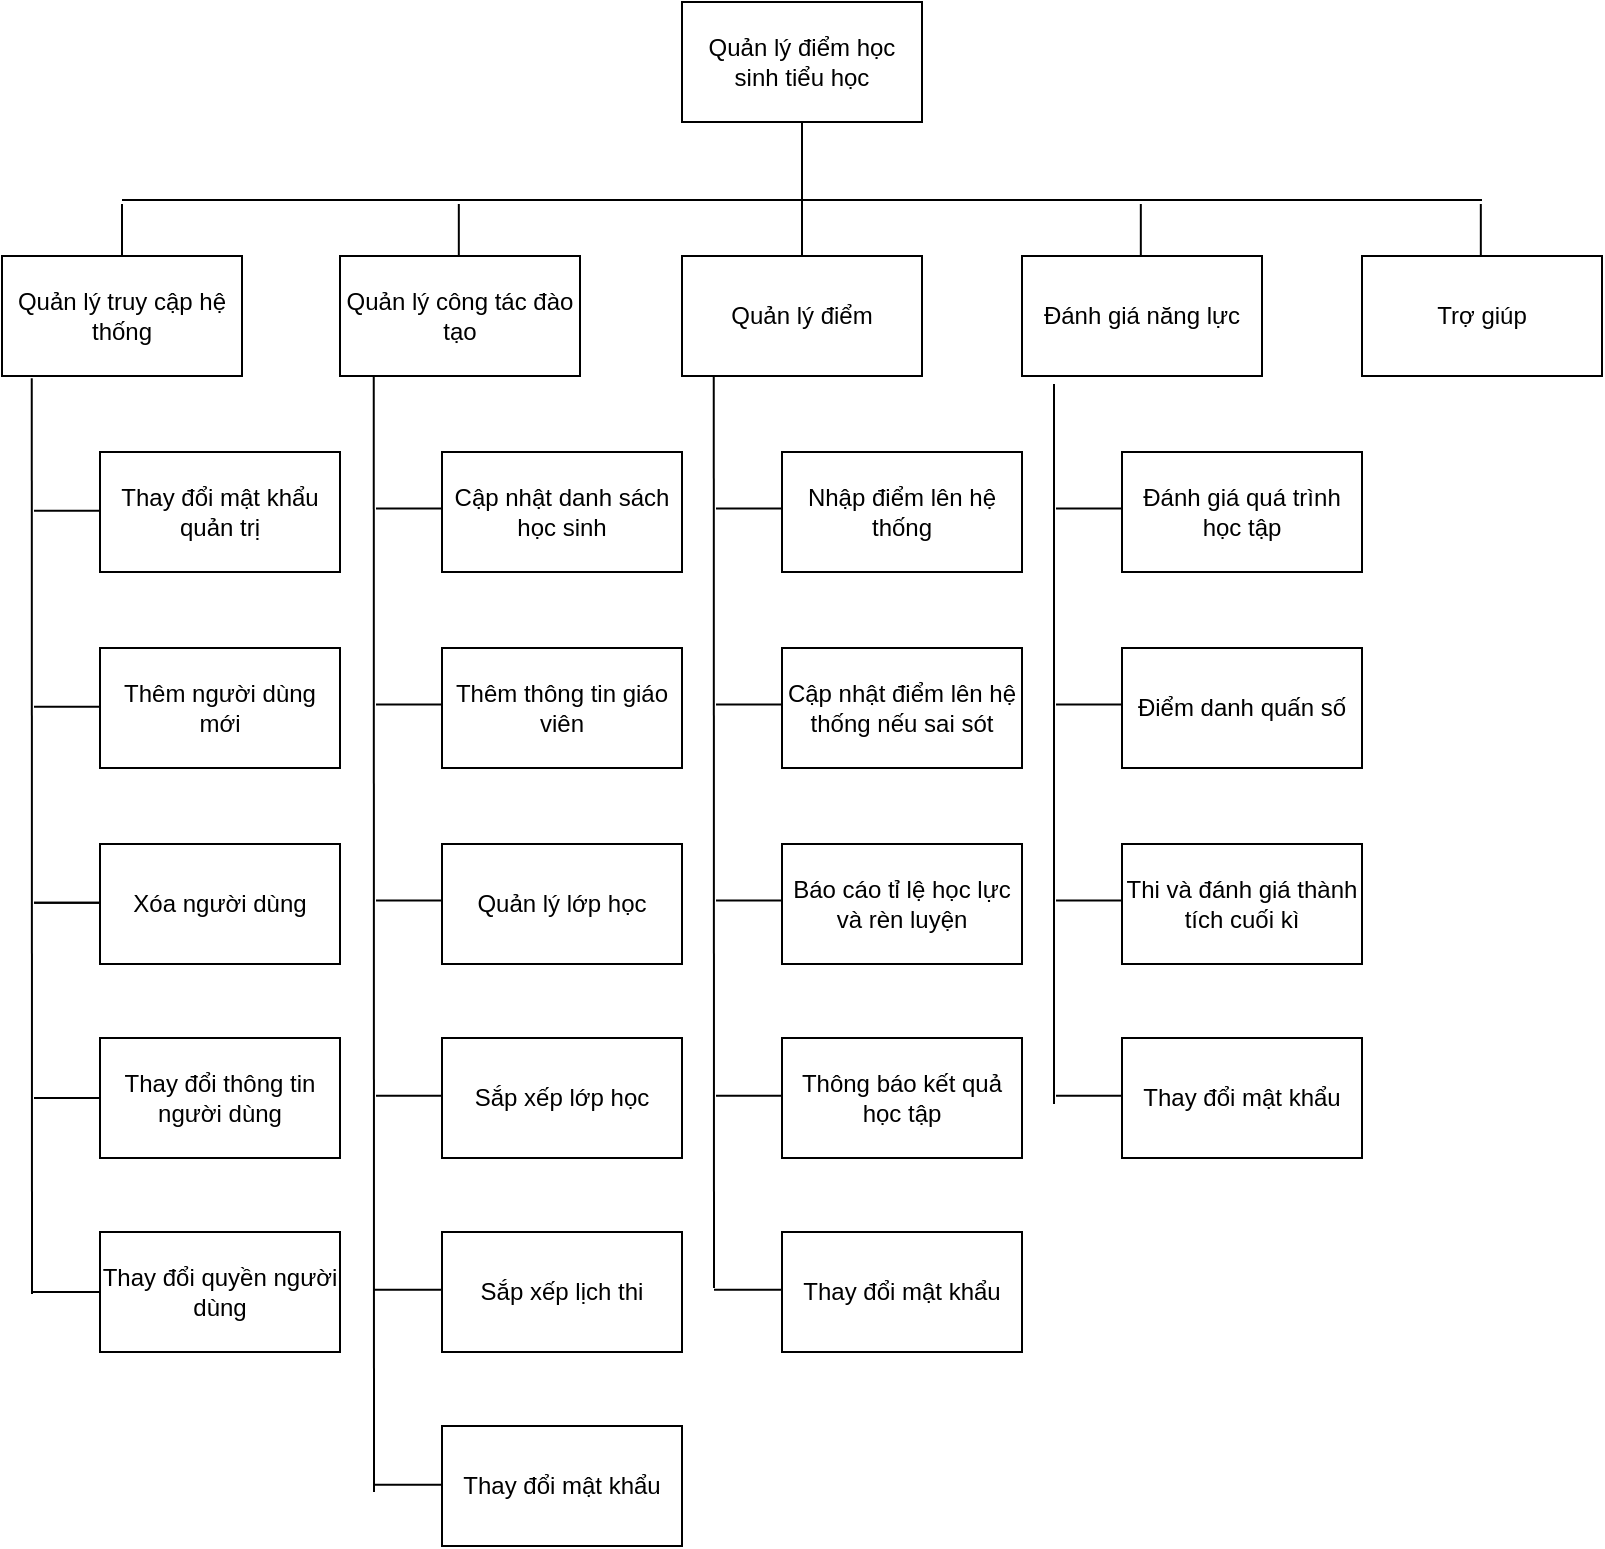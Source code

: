 <mxfile version="14.6.5" type="github">
  <diagram id="7ANIOUn_krvU9Xedr7yc" name="Page-1">
    <mxGraphModel dx="968" dy="539" grid="0" gridSize="10" guides="1" tooltips="1" connect="1" arrows="1" fold="1" page="1" pageScale="1" pageWidth="850" pageHeight="1100" background="#ffffff" math="0" shadow="0">
      <root>
        <mxCell id="0" />
        <mxCell id="1" parent="0" />
        <mxCell id="ftb0WjT8zHPhlksNMME--1" value="Quản lý điểm học sinh tiểu học" style="rounded=0;whiteSpace=wrap;html=1;" parent="1" vertex="1">
          <mxGeometry x="365" y="46" width="120" height="60" as="geometry" />
        </mxCell>
        <mxCell id="ftb0WjT8zHPhlksNMME--2" value="Quản lý truy cập hệ thống" style="rounded=0;whiteSpace=wrap;html=1;" parent="1" vertex="1">
          <mxGeometry x="25" y="173" width="120" height="60" as="geometry" />
        </mxCell>
        <mxCell id="ftb0WjT8zHPhlksNMME--3" value="Quản lý công tác đào tạo" style="rounded=0;whiteSpace=wrap;html=1;" parent="1" vertex="1">
          <mxGeometry x="194" y="173" width="120" height="60" as="geometry" />
        </mxCell>
        <mxCell id="ftb0WjT8zHPhlksNMME--4" value="Quản lý điểm" style="rounded=0;whiteSpace=wrap;html=1;" parent="1" vertex="1">
          <mxGeometry x="365" y="173" width="120" height="60" as="geometry" />
        </mxCell>
        <mxCell id="ftb0WjT8zHPhlksNMME--5" value="Đánh giá năng lực" style="rounded=0;whiteSpace=wrap;html=1;" parent="1" vertex="1">
          <mxGeometry x="535" y="173" width="120" height="60" as="geometry" />
        </mxCell>
        <mxCell id="ftb0WjT8zHPhlksNMME--6" value="Trợ giúp" style="rounded=0;whiteSpace=wrap;html=1;" parent="1" vertex="1">
          <mxGeometry x="705" y="173" width="120" height="60" as="geometry" />
        </mxCell>
        <mxCell id="ftb0WjT8zHPhlksNMME--7" value="Thay đổi mật khẩu quản trị" style="rounded=0;whiteSpace=wrap;html=1;" parent="1" vertex="1">
          <mxGeometry x="74" y="271" width="120" height="60" as="geometry" />
        </mxCell>
        <mxCell id="ftb0WjT8zHPhlksNMME--8" value="Thêm người dùng mới" style="rounded=0;whiteSpace=wrap;html=1;" parent="1" vertex="1">
          <mxGeometry x="74" y="369" width="120" height="60" as="geometry" />
        </mxCell>
        <mxCell id="ftb0WjT8zHPhlksNMME--9" value="Xóa người dùng" style="rounded=0;whiteSpace=wrap;html=1;" parent="1" vertex="1">
          <mxGeometry x="74" y="467" width="120" height="60" as="geometry" />
        </mxCell>
        <mxCell id="ftb0WjT8zHPhlksNMME--10" value="Thay đổi thông tin người dùng" style="rounded=0;whiteSpace=wrap;html=1;" parent="1" vertex="1">
          <mxGeometry x="74" y="564" width="120" height="60" as="geometry" />
        </mxCell>
        <mxCell id="ftb0WjT8zHPhlksNMME--11" value="Thay đổi quyền người dùng" style="rounded=0;whiteSpace=wrap;html=1;" parent="1" vertex="1">
          <mxGeometry x="74" y="661" width="120" height="60" as="geometry" />
        </mxCell>
        <mxCell id="ftb0WjT8zHPhlksNMME--12" value="" style="endArrow=none;html=1;entryX=0.5;entryY=1;entryDx=0;entryDy=0;exitX=0.5;exitY=0;exitDx=0;exitDy=0;" parent="1" source="ftb0WjT8zHPhlksNMME--4" target="ftb0WjT8zHPhlksNMME--1" edge="1">
          <mxGeometry width="50" height="50" relative="1" as="geometry">
            <mxPoint x="412" y="369" as="sourcePoint" />
            <mxPoint x="462" y="319" as="targetPoint" />
          </mxGeometry>
        </mxCell>
        <mxCell id="ftb0WjT8zHPhlksNMME--17" value="" style="endArrow=none;html=1;entryX=0.124;entryY=1.019;entryDx=0;entryDy=0;entryPerimeter=0;" parent="1" target="ftb0WjT8zHPhlksNMME--2" edge="1">
          <mxGeometry width="50" height="50" relative="1" as="geometry">
            <mxPoint x="40" y="692" as="sourcePoint" />
            <mxPoint x="462" y="444" as="targetPoint" />
          </mxGeometry>
        </mxCell>
        <mxCell id="ftb0WjT8zHPhlksNMME--18" value="" style="endArrow=none;html=1;exitX=0;exitY=0.5;exitDx=0;exitDy=0;" parent="1" source="ftb0WjT8zHPhlksNMME--11" edge="1">
          <mxGeometry width="50" height="50" relative="1" as="geometry">
            <mxPoint x="412" y="619" as="sourcePoint" />
            <mxPoint x="40" y="691" as="targetPoint" />
          </mxGeometry>
        </mxCell>
        <mxCell id="ftb0WjT8zHPhlksNMME--19" value="" style="endArrow=none;html=1;exitX=0;exitY=0.5;exitDx=0;exitDy=0;" parent="1" source="ftb0WjT8zHPhlksNMME--10" edge="1">
          <mxGeometry width="50" height="50" relative="1" as="geometry">
            <mxPoint x="412" y="619" as="sourcePoint" />
            <mxPoint x="41" y="594" as="targetPoint" />
          </mxGeometry>
        </mxCell>
        <mxCell id="ftb0WjT8zHPhlksNMME--20" value="" style="endArrow=none;html=1;exitX=0;exitY=0.5;exitDx=0;exitDy=0;" parent="1" edge="1">
          <mxGeometry width="50" height="50" relative="1" as="geometry">
            <mxPoint x="74" y="496.41" as="sourcePoint" />
            <mxPoint x="41" y="496.41" as="targetPoint" />
          </mxGeometry>
        </mxCell>
        <mxCell id="ftb0WjT8zHPhlksNMME--21" value="" style="endArrow=none;html=1;exitX=0;exitY=0.5;exitDx=0;exitDy=0;" parent="1" edge="1">
          <mxGeometry width="50" height="50" relative="1" as="geometry">
            <mxPoint x="74" y="496.41" as="sourcePoint" />
            <mxPoint x="41" y="496.41" as="targetPoint" />
          </mxGeometry>
        </mxCell>
        <mxCell id="ftb0WjT8zHPhlksNMME--22" value="" style="endArrow=none;html=1;exitX=0;exitY=0.5;exitDx=0;exitDy=0;" parent="1" edge="1">
          <mxGeometry width="50" height="50" relative="1" as="geometry">
            <mxPoint x="74" y="398.41" as="sourcePoint" />
            <mxPoint x="41" y="398.41" as="targetPoint" />
          </mxGeometry>
        </mxCell>
        <mxCell id="ftb0WjT8zHPhlksNMME--23" value="" style="endArrow=none;html=1;exitX=0;exitY=0.5;exitDx=0;exitDy=0;" parent="1" edge="1">
          <mxGeometry width="50" height="50" relative="1" as="geometry">
            <mxPoint x="74" y="300.41" as="sourcePoint" />
            <mxPoint x="41" y="300.41" as="targetPoint" />
          </mxGeometry>
        </mxCell>
        <mxCell id="ftb0WjT8zHPhlksNMME--24" value="" style="endArrow=none;html=1;" parent="1" edge="1">
          <mxGeometry width="50" height="50" relative="1" as="geometry">
            <mxPoint x="85" y="145" as="sourcePoint" />
            <mxPoint x="765" y="145" as="targetPoint" />
          </mxGeometry>
        </mxCell>
        <mxCell id="ftb0WjT8zHPhlksNMME--25" value="" style="endArrow=none;html=1;exitX=0.5;exitY=0;exitDx=0;exitDy=0;" parent="1" source="ftb0WjT8zHPhlksNMME--2" edge="1">
          <mxGeometry width="50" height="50" relative="1" as="geometry">
            <mxPoint x="412" y="307" as="sourcePoint" />
            <mxPoint x="85" y="147" as="targetPoint" />
          </mxGeometry>
        </mxCell>
        <mxCell id="ftb0WjT8zHPhlksNMME--26" value="" style="endArrow=none;html=1;exitX=0.5;exitY=0;exitDx=0;exitDy=0;" parent="1" edge="1">
          <mxGeometry width="50" height="50" relative="1" as="geometry">
            <mxPoint x="253.41" y="173" as="sourcePoint" />
            <mxPoint x="253.41" y="147.0" as="targetPoint" />
          </mxGeometry>
        </mxCell>
        <mxCell id="ftb0WjT8zHPhlksNMME--27" value="" style="endArrow=none;html=1;exitX=0.5;exitY=0;exitDx=0;exitDy=0;" parent="1" edge="1">
          <mxGeometry width="50" height="50" relative="1" as="geometry">
            <mxPoint x="594.41" y="173" as="sourcePoint" />
            <mxPoint x="594.41" y="147.0" as="targetPoint" />
          </mxGeometry>
        </mxCell>
        <mxCell id="ftb0WjT8zHPhlksNMME--28" value="" style="endArrow=none;html=1;exitX=0.5;exitY=0;exitDx=0;exitDy=0;" parent="1" edge="1">
          <mxGeometry width="50" height="50" relative="1" as="geometry">
            <mxPoint x="764.41" y="173" as="sourcePoint" />
            <mxPoint x="764.41" y="147.0" as="targetPoint" />
          </mxGeometry>
        </mxCell>
        <mxCell id="ftb0WjT8zHPhlksNMME--29" value="Cập nhật danh sách học sinh" style="rounded=0;whiteSpace=wrap;html=1;" parent="1" vertex="1">
          <mxGeometry x="245" y="271" width="120" height="60" as="geometry" />
        </mxCell>
        <mxCell id="ftb0WjT8zHPhlksNMME--30" value="Thêm thông tin giáo viên" style="rounded=0;whiteSpace=wrap;html=1;" parent="1" vertex="1">
          <mxGeometry x="245" y="369" width="120" height="60" as="geometry" />
        </mxCell>
        <mxCell id="ftb0WjT8zHPhlksNMME--31" value="Quản lý lớp học" style="rounded=0;whiteSpace=wrap;html=1;" parent="1" vertex="1">
          <mxGeometry x="245" y="467" width="120" height="60" as="geometry" />
        </mxCell>
        <mxCell id="ftb0WjT8zHPhlksNMME--32" value="Sắp xếp lớp học" style="rounded=0;whiteSpace=wrap;html=1;" parent="1" vertex="1">
          <mxGeometry x="245" y="564" width="120" height="60" as="geometry" />
        </mxCell>
        <mxCell id="ftb0WjT8zHPhlksNMME--33" value="Sắp xếp lịch thi" style="rounded=0;whiteSpace=wrap;html=1;" parent="1" vertex="1">
          <mxGeometry x="245" y="661" width="120" height="60" as="geometry" />
        </mxCell>
        <mxCell id="ftb0WjT8zHPhlksNMME--34" value="Thay đổi mật khẩu" style="rounded=0;whiteSpace=wrap;html=1;" parent="1" vertex="1">
          <mxGeometry x="245" y="758" width="120" height="60" as="geometry" />
        </mxCell>
        <mxCell id="ftb0WjT8zHPhlksNMME--35" value="Nhập điểm lên hệ thống" style="rounded=0;whiteSpace=wrap;html=1;" parent="1" vertex="1">
          <mxGeometry x="415" y="271" width="120" height="60" as="geometry" />
        </mxCell>
        <mxCell id="ftb0WjT8zHPhlksNMME--36" value="Cập nhật điểm lên hệ thống nếu sai sót" style="rounded=0;whiteSpace=wrap;html=1;" parent="1" vertex="1">
          <mxGeometry x="415" y="369" width="120" height="60" as="geometry" />
        </mxCell>
        <mxCell id="ftb0WjT8zHPhlksNMME--37" value="Báo cáo tỉ lệ học lực và rèn luyện" style="rounded=0;whiteSpace=wrap;html=1;" parent="1" vertex="1">
          <mxGeometry x="415" y="467" width="120" height="60" as="geometry" />
        </mxCell>
        <mxCell id="ftb0WjT8zHPhlksNMME--38" value="Thông báo kết quả học tập" style="rounded=0;whiteSpace=wrap;html=1;" parent="1" vertex="1">
          <mxGeometry x="415" y="564" width="120" height="60" as="geometry" />
        </mxCell>
        <mxCell id="ftb0WjT8zHPhlksNMME--39" value="&lt;span&gt;Thay đổi mật khẩu&lt;/span&gt;" style="rounded=0;whiteSpace=wrap;html=1;" parent="1" vertex="1">
          <mxGeometry x="415" y="661" width="120" height="60" as="geometry" />
        </mxCell>
        <mxCell id="ftb0WjT8zHPhlksNMME--42" value="Đánh giá quá trình học tập" style="rounded=0;whiteSpace=wrap;html=1;" parent="1" vertex="1">
          <mxGeometry x="585" y="271" width="120" height="60" as="geometry" />
        </mxCell>
        <mxCell id="ftb0WjT8zHPhlksNMME--43" value="Điểm danh quấn số" style="rounded=0;whiteSpace=wrap;html=1;" parent="1" vertex="1">
          <mxGeometry x="585" y="369" width="120" height="60" as="geometry" />
        </mxCell>
        <mxCell id="ftb0WjT8zHPhlksNMME--44" value="Thi và đánh giá thành tích cuối kì" style="rounded=0;whiteSpace=wrap;html=1;" parent="1" vertex="1">
          <mxGeometry x="585" y="467" width="120" height="60" as="geometry" />
        </mxCell>
        <mxCell id="ftb0WjT8zHPhlksNMME--47" value="Thay đổi mật khẩu" style="rounded=0;whiteSpace=wrap;html=1;" parent="1" vertex="1">
          <mxGeometry x="585" y="564" width="120" height="60" as="geometry" />
        </mxCell>
        <mxCell id="ftb0WjT8zHPhlksNMME--49" value="" style="endArrow=none;html=1;entryX=0.124;entryY=1.019;entryDx=0;entryDy=0;entryPerimeter=0;" parent="1" edge="1">
          <mxGeometry width="50" height="50" relative="1" as="geometry">
            <mxPoint x="211" y="791" as="sourcePoint" />
            <mxPoint x="210.88" y="233" as="targetPoint" />
          </mxGeometry>
        </mxCell>
        <mxCell id="ftb0WjT8zHPhlksNMME--50" value="" style="endArrow=none;html=1;exitX=0;exitY=0.5;exitDx=0;exitDy=0;" parent="1" edge="1">
          <mxGeometry width="50" height="50" relative="1" as="geometry">
            <mxPoint x="245" y="689.86" as="sourcePoint" />
            <mxPoint x="211" y="689.86" as="targetPoint" />
          </mxGeometry>
        </mxCell>
        <mxCell id="ftb0WjT8zHPhlksNMME--51" value="" style="endArrow=none;html=1;exitX=0;exitY=0.5;exitDx=0;exitDy=0;" parent="1" edge="1">
          <mxGeometry width="50" height="50" relative="1" as="geometry">
            <mxPoint x="245" y="592.86" as="sourcePoint" />
            <mxPoint x="212" y="592.86" as="targetPoint" />
          </mxGeometry>
        </mxCell>
        <mxCell id="ftb0WjT8zHPhlksNMME--52" value="" style="endArrow=none;html=1;exitX=0;exitY=0.5;exitDx=0;exitDy=0;" parent="1" edge="1">
          <mxGeometry width="50" height="50" relative="1" as="geometry">
            <mxPoint x="245" y="495.27" as="sourcePoint" />
            <mxPoint x="212" y="495.27" as="targetPoint" />
          </mxGeometry>
        </mxCell>
        <mxCell id="ftb0WjT8zHPhlksNMME--53" value="" style="endArrow=none;html=1;exitX=0;exitY=0.5;exitDx=0;exitDy=0;" parent="1" edge="1">
          <mxGeometry width="50" height="50" relative="1" as="geometry">
            <mxPoint x="245" y="397.27" as="sourcePoint" />
            <mxPoint x="212" y="397.27" as="targetPoint" />
          </mxGeometry>
        </mxCell>
        <mxCell id="ftb0WjT8zHPhlksNMME--54" value="" style="endArrow=none;html=1;exitX=0;exitY=0.5;exitDx=0;exitDy=0;" parent="1" edge="1">
          <mxGeometry width="50" height="50" relative="1" as="geometry">
            <mxPoint x="245" y="299.27" as="sourcePoint" />
            <mxPoint x="212" y="299.27" as="targetPoint" />
          </mxGeometry>
        </mxCell>
        <mxCell id="ftb0WjT8zHPhlksNMME--55" value="" style="endArrow=none;html=1;entryX=0.124;entryY=1.019;entryDx=0;entryDy=0;entryPerimeter=0;" parent="1" edge="1">
          <mxGeometry width="50" height="50" relative="1" as="geometry">
            <mxPoint x="381" y="689" as="sourcePoint" />
            <mxPoint x="380.88" y="233" as="targetPoint" />
          </mxGeometry>
        </mxCell>
        <mxCell id="ftb0WjT8zHPhlksNMME--56" value="" style="endArrow=none;html=1;exitX=0;exitY=0.5;exitDx=0;exitDy=0;" parent="1" edge="1">
          <mxGeometry width="50" height="50" relative="1" as="geometry">
            <mxPoint x="415" y="689.86" as="sourcePoint" />
            <mxPoint x="381" y="689.86" as="targetPoint" />
          </mxGeometry>
        </mxCell>
        <mxCell id="ftb0WjT8zHPhlksNMME--57" value="" style="endArrow=none;html=1;exitX=0;exitY=0.5;exitDx=0;exitDy=0;" parent="1" edge="1">
          <mxGeometry width="50" height="50" relative="1" as="geometry">
            <mxPoint x="415" y="592.86" as="sourcePoint" />
            <mxPoint x="382" y="592.86" as="targetPoint" />
          </mxGeometry>
        </mxCell>
        <mxCell id="ftb0WjT8zHPhlksNMME--58" value="" style="endArrow=none;html=1;exitX=0;exitY=0.5;exitDx=0;exitDy=0;" parent="1" edge="1">
          <mxGeometry width="50" height="50" relative="1" as="geometry">
            <mxPoint x="415" y="495.27" as="sourcePoint" />
            <mxPoint x="382" y="495.27" as="targetPoint" />
          </mxGeometry>
        </mxCell>
        <mxCell id="ftb0WjT8zHPhlksNMME--59" value="" style="endArrow=none;html=1;exitX=0;exitY=0.5;exitDx=0;exitDy=0;" parent="1" edge="1">
          <mxGeometry width="50" height="50" relative="1" as="geometry">
            <mxPoint x="415" y="397.27" as="sourcePoint" />
            <mxPoint x="382" y="397.27" as="targetPoint" />
          </mxGeometry>
        </mxCell>
        <mxCell id="ftb0WjT8zHPhlksNMME--60" value="" style="endArrow=none;html=1;exitX=0;exitY=0.5;exitDx=0;exitDy=0;" parent="1" edge="1">
          <mxGeometry width="50" height="50" relative="1" as="geometry">
            <mxPoint x="415" y="299.27" as="sourcePoint" />
            <mxPoint x="382" y="299.27" as="targetPoint" />
          </mxGeometry>
        </mxCell>
        <mxCell id="ftb0WjT8zHPhlksNMME--61" value="" style="endArrow=none;html=1;" parent="1" edge="1">
          <mxGeometry width="50" height="50" relative="1" as="geometry">
            <mxPoint x="551" y="597" as="sourcePoint" />
            <mxPoint x="551" y="237" as="targetPoint" />
          </mxGeometry>
        </mxCell>
        <mxCell id="ftb0WjT8zHPhlksNMME--63" value="" style="endArrow=none;html=1;exitX=0;exitY=0.5;exitDx=0;exitDy=0;" parent="1" edge="1">
          <mxGeometry width="50" height="50" relative="1" as="geometry">
            <mxPoint x="585" y="592.86" as="sourcePoint" />
            <mxPoint x="552" y="592.86" as="targetPoint" />
          </mxGeometry>
        </mxCell>
        <mxCell id="ftb0WjT8zHPhlksNMME--64" value="" style="endArrow=none;html=1;exitX=0;exitY=0.5;exitDx=0;exitDy=0;" parent="1" edge="1">
          <mxGeometry width="50" height="50" relative="1" as="geometry">
            <mxPoint x="585" y="495.27" as="sourcePoint" />
            <mxPoint x="552" y="495.27" as="targetPoint" />
          </mxGeometry>
        </mxCell>
        <mxCell id="ftb0WjT8zHPhlksNMME--65" value="" style="endArrow=none;html=1;exitX=0;exitY=0.5;exitDx=0;exitDy=0;" parent="1" edge="1">
          <mxGeometry width="50" height="50" relative="1" as="geometry">
            <mxPoint x="585" y="397.27" as="sourcePoint" />
            <mxPoint x="552" y="397.27" as="targetPoint" />
          </mxGeometry>
        </mxCell>
        <mxCell id="ftb0WjT8zHPhlksNMME--66" value="" style="endArrow=none;html=1;exitX=0;exitY=0.5;exitDx=0;exitDy=0;" parent="1" edge="1">
          <mxGeometry width="50" height="50" relative="1" as="geometry">
            <mxPoint x="585" y="299.27" as="sourcePoint" />
            <mxPoint x="552" y="299.27" as="targetPoint" />
          </mxGeometry>
        </mxCell>
        <mxCell id="ftb0WjT8zHPhlksNMME--68" value="" style="endArrow=none;html=1;exitX=0;exitY=0.5;exitDx=0;exitDy=0;" parent="1" edge="1">
          <mxGeometry width="50" height="50" relative="1" as="geometry">
            <mxPoint x="245" y="787.41" as="sourcePoint" />
            <mxPoint x="211" y="787.41" as="targetPoint" />
          </mxGeometry>
        </mxCell>
      </root>
    </mxGraphModel>
  </diagram>
</mxfile>
